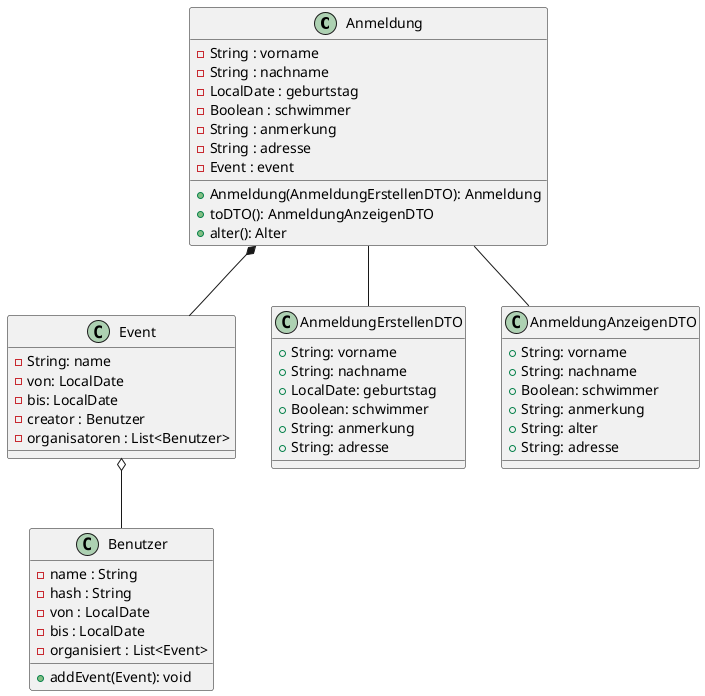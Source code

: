 @startuml
Anmeldung *-- Event
Anmeldung -- AnmeldungErstellenDTO
Anmeldung -- AnmeldungAnzeigenDTO
Event o-- Benutzer

class Event {
    -String: name
    -von: LocalDate
    -bis: LocalDate
    -creator : Benutzer
    -organisatoren : List<Benutzer>
}

class Benutzer {
    -name : String
    -hash : String
    -von : LocalDate
    -bis : LocalDate
    -organisiert : List<Event>
    +addEvent(Event): void
}

class Anmeldung {
    -String : vorname
    -String : nachname
    -LocalDate : geburtstag
    -Boolean : schwimmer
    -String : anmerkung
    -String : adresse
    -Event : event
    +Anmeldung(AnmeldungErstellenDTO): Anmeldung 
    +toDTO(): AnmeldungAnzeigenDTO
    +alter(): Alter
}

class AnmeldungAnzeigenDTO {
    +String: vorname
    +String: nachname
    +Boolean: schwimmer
    +String: anmerkung
    +String: alter
    +String: adresse
}

class AnmeldungErstellenDTO {
    +String: vorname
    +String: nachname
    +LocalDate: geburtstag
    +Boolean: schwimmer
    +String: anmerkung
    +String: adresse
}
@enduml